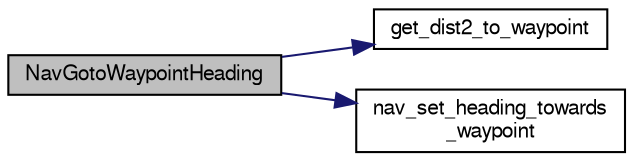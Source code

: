 digraph "NavGotoWaypointHeading"
{
  edge [fontname="FreeSans",fontsize="10",labelfontname="FreeSans",labelfontsize="10"];
  node [fontname="FreeSans",fontsize="10",shape=record];
  rankdir="LR";
  Node1 [label="NavGotoWaypointHeading",height=0.2,width=0.4,color="black", fillcolor="grey75", style="filled", fontcolor="black"];
  Node1 -> Node2 [color="midnightblue",fontsize="10",style="solid",fontname="FreeSans"];
  Node2 [label="get_dist2_to_waypoint",height=0.2,width=0.4,color="black", fillcolor="white", style="filled",URL="$rotorcraft_2navigation_8h.html#ad4370c1b677df6a67689358a5a8f5014",tooltip="Returns squared horizontal distance to given waypoint. "];
  Node1 -> Node3 [color="midnightblue",fontsize="10",style="solid",fontname="FreeSans"];
  Node3 [label="nav_set_heading_towards\l_waypoint",height=0.2,width=0.4,color="black", fillcolor="white", style="filled",URL="$rotorcraft_2navigation_8h.html#a3db1ed9a54dba70032a53de5dec69d9b",tooltip="Set heading in the direction of a waypoint. "];
}
